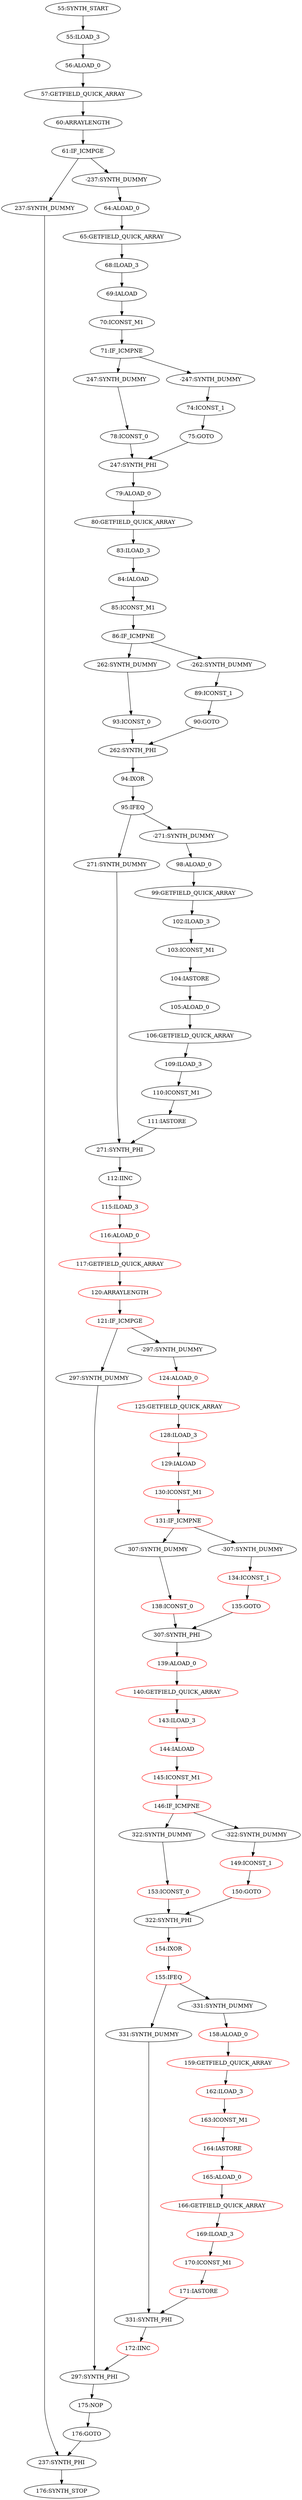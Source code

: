 digraph{
"55:SYNTH_START" -> "55:ILOAD_3";
"55:ILOAD_3" -> "56:ALOAD_0";
"56:ALOAD_0" -> "57:GETFIELD_QUICK_ARRAY";
"57:GETFIELD_QUICK_ARRAY" -> "60:ARRAYLENGTH";
"60:ARRAYLENGTH" -> "61:IF_ICMPGE";
"61:IF_ICMPGE" -> "237:SYNTH_DUMMY";
"61:IF_ICMPGE" -> "-237:SYNTH_DUMMY";
"237:SYNTH_DUMMY" -> "237:SYNTH_PHI";
"-237:SYNTH_DUMMY" -> "64:ALOAD_0";
"64:ALOAD_0" -> "65:GETFIELD_QUICK_ARRAY";
"65:GETFIELD_QUICK_ARRAY" -> "68:ILOAD_3";
"68:ILOAD_3" -> "69:IALOAD";
"69:IALOAD" -> "70:ICONST_M1";
"70:ICONST_M1" -> "71:IF_ICMPNE";
"71:IF_ICMPNE" -> "247:SYNTH_DUMMY";
"71:IF_ICMPNE" -> "-247:SYNTH_DUMMY";
"247:SYNTH_DUMMY" -> "78:ICONST_0";
"-247:SYNTH_DUMMY" -> "74:ICONST_1";
"74:ICONST_1" -> "75:GOTO";
"78:ICONST_0" -> "247:SYNTH_PHI";
"79:ALOAD_0" -> "80:GETFIELD_QUICK_ARRAY";
"80:GETFIELD_QUICK_ARRAY" -> "83:ILOAD_3";
"83:ILOAD_3" -> "84:IALOAD";
"84:IALOAD" -> "85:ICONST_M1";
"85:ICONST_M1" -> "86:IF_ICMPNE";
"86:IF_ICMPNE" -> "262:SYNTH_DUMMY";
"86:IF_ICMPNE" -> "-262:SYNTH_DUMMY";
"262:SYNTH_DUMMY" -> "93:ICONST_0";
"-262:SYNTH_DUMMY" -> "89:ICONST_1";
"89:ICONST_1" -> "90:GOTO";
"93:ICONST_0" -> "262:SYNTH_PHI";
"94:IXOR" -> "95:IFEQ";
"95:IFEQ" -> "271:SYNTH_DUMMY";
"95:IFEQ" -> "-271:SYNTH_DUMMY";
"271:SYNTH_DUMMY" -> "271:SYNTH_PHI";
"-271:SYNTH_DUMMY" -> "98:ALOAD_0";
"98:ALOAD_0" -> "99:GETFIELD_QUICK_ARRAY";
"112:IINC" -> "115:ILOAD_3";
"115:ILOAD_3" [color = red];
"115:ILOAD_3" -> "116:ALOAD_0";
"116:ALOAD_0" [color = red];
"116:ALOAD_0" -> "117:GETFIELD_QUICK_ARRAY";
"117:GETFIELD_QUICK_ARRAY" [color = red];
"117:GETFIELD_QUICK_ARRAY" -> "120:ARRAYLENGTH";
"120:ARRAYLENGTH" [color = red];
"120:ARRAYLENGTH" -> "121:IF_ICMPGE";
"121:IF_ICMPGE" [color = red];
"121:IF_ICMPGE" -> "297:SYNTH_DUMMY";
"121:IF_ICMPGE" -> "-297:SYNTH_DUMMY";
"297:SYNTH_DUMMY" -> "297:SYNTH_PHI";
"-297:SYNTH_DUMMY" -> "124:ALOAD_0";
"124:ALOAD_0" [color = red];
"124:ALOAD_0" -> "125:GETFIELD_QUICK_ARRAY";
"175:NOP" -> "176:GOTO";
"176:GOTO" -> "237:SYNTH_PHI";
"125:GETFIELD_QUICK_ARRAY" [color = red];
"125:GETFIELD_QUICK_ARRAY" -> "128:ILOAD_3";
"128:ILOAD_3" [color = red];
"128:ILOAD_3" -> "129:IALOAD";
"129:IALOAD" [color = red];
"129:IALOAD" -> "130:ICONST_M1";
"130:ICONST_M1" [color = red];
"130:ICONST_M1" -> "131:IF_ICMPNE";
"131:IF_ICMPNE" [color = red];
"131:IF_ICMPNE" -> "307:SYNTH_DUMMY";
"131:IF_ICMPNE" -> "-307:SYNTH_DUMMY";
"307:SYNTH_DUMMY" -> "138:ICONST_0";
"-307:SYNTH_DUMMY" -> "134:ICONST_1";
"134:ICONST_1" [color = red];
"134:ICONST_1" -> "135:GOTO";
"138:ICONST_0" [color = red];
"138:ICONST_0" -> "307:SYNTH_PHI";
"139:ALOAD_0" [color = red];
"139:ALOAD_0" -> "140:GETFIELD_QUICK_ARRAY";
"140:GETFIELD_QUICK_ARRAY" [color = red];
"140:GETFIELD_QUICK_ARRAY" -> "143:ILOAD_3";
"143:ILOAD_3" [color = red];
"143:ILOAD_3" -> "144:IALOAD";
"144:IALOAD" [color = red];
"144:IALOAD" -> "145:ICONST_M1";
"145:ICONST_M1" [color = red];
"145:ICONST_M1" -> "146:IF_ICMPNE";
"146:IF_ICMPNE" [color = red];
"146:IF_ICMPNE" -> "322:SYNTH_DUMMY";
"146:IF_ICMPNE" -> "-322:SYNTH_DUMMY";
"322:SYNTH_DUMMY" -> "153:ICONST_0";
"-322:SYNTH_DUMMY" -> "149:ICONST_1";
"149:ICONST_1" [color = red];
"149:ICONST_1" -> "150:GOTO";
"153:ICONST_0" [color = red];
"153:ICONST_0" -> "322:SYNTH_PHI";
"154:IXOR" [color = red];
"154:IXOR" -> "155:IFEQ";
"155:IFEQ" [color = red];
"155:IFEQ" -> "331:SYNTH_DUMMY";
"155:IFEQ" -> "-331:SYNTH_DUMMY";
"331:SYNTH_DUMMY" -> "331:SYNTH_PHI";
"-331:SYNTH_DUMMY" -> "158:ALOAD_0";
"158:ALOAD_0" [color = red];
"158:ALOAD_0" -> "159:GETFIELD_QUICK_ARRAY";
"172:IINC" [color = red];
"172:IINC" -> "297:SYNTH_PHI";
"159:GETFIELD_QUICK_ARRAY" [color = red];
"159:GETFIELD_QUICK_ARRAY" -> "162:ILOAD_3";
"162:ILOAD_3" [color = red];
"162:ILOAD_3" -> "163:ICONST_M1";
"163:ICONST_M1" [color = red];
"163:ICONST_M1" -> "164:IASTORE";
"164:IASTORE" [color = red];
"164:IASTORE" -> "165:ALOAD_0";
"165:ALOAD_0" [color = red];
"165:ALOAD_0" -> "166:GETFIELD_QUICK_ARRAY";
"166:GETFIELD_QUICK_ARRAY" [color = red];
"166:GETFIELD_QUICK_ARRAY" -> "169:ILOAD_3";
"169:ILOAD_3" [color = red];
"169:ILOAD_3" -> "170:ICONST_M1";
"170:ICONST_M1" [color = red];
"170:ICONST_M1" -> "171:IASTORE";
"171:IASTORE" [color = red];
"171:IASTORE" -> "331:SYNTH_PHI";
"150:GOTO" [color = red];
"150:GOTO" -> "322:SYNTH_PHI";
"135:GOTO" [color = red];
"135:GOTO" -> "307:SYNTH_PHI";
"99:GETFIELD_QUICK_ARRAY" -> "102:ILOAD_3";
"102:ILOAD_3" -> "103:ICONST_M1";
"103:ICONST_M1" -> "104:IASTORE";
"104:IASTORE" -> "105:ALOAD_0";
"105:ALOAD_0" -> "106:GETFIELD_QUICK_ARRAY";
"106:GETFIELD_QUICK_ARRAY" -> "109:ILOAD_3";
"109:ILOAD_3" -> "110:ICONST_M1";
"110:ICONST_M1" -> "111:IASTORE";
"111:IASTORE" -> "271:SYNTH_PHI";
"90:GOTO" -> "262:SYNTH_PHI";
"75:GOTO" -> "247:SYNTH_PHI";
"247:SYNTH_PHI" -> "79:ALOAD_0";
"262:SYNTH_PHI" -> "94:IXOR";
"271:SYNTH_PHI" -> "112:IINC";
"307:SYNTH_PHI" -> "139:ALOAD_0";
"322:SYNTH_PHI" -> "154:IXOR";
"331:SYNTH_PHI" -> "172:IINC";
"297:SYNTH_PHI" -> "175:NOP";
"237:SYNTH_PHI" -> "176:SYNTH_STOP";
}